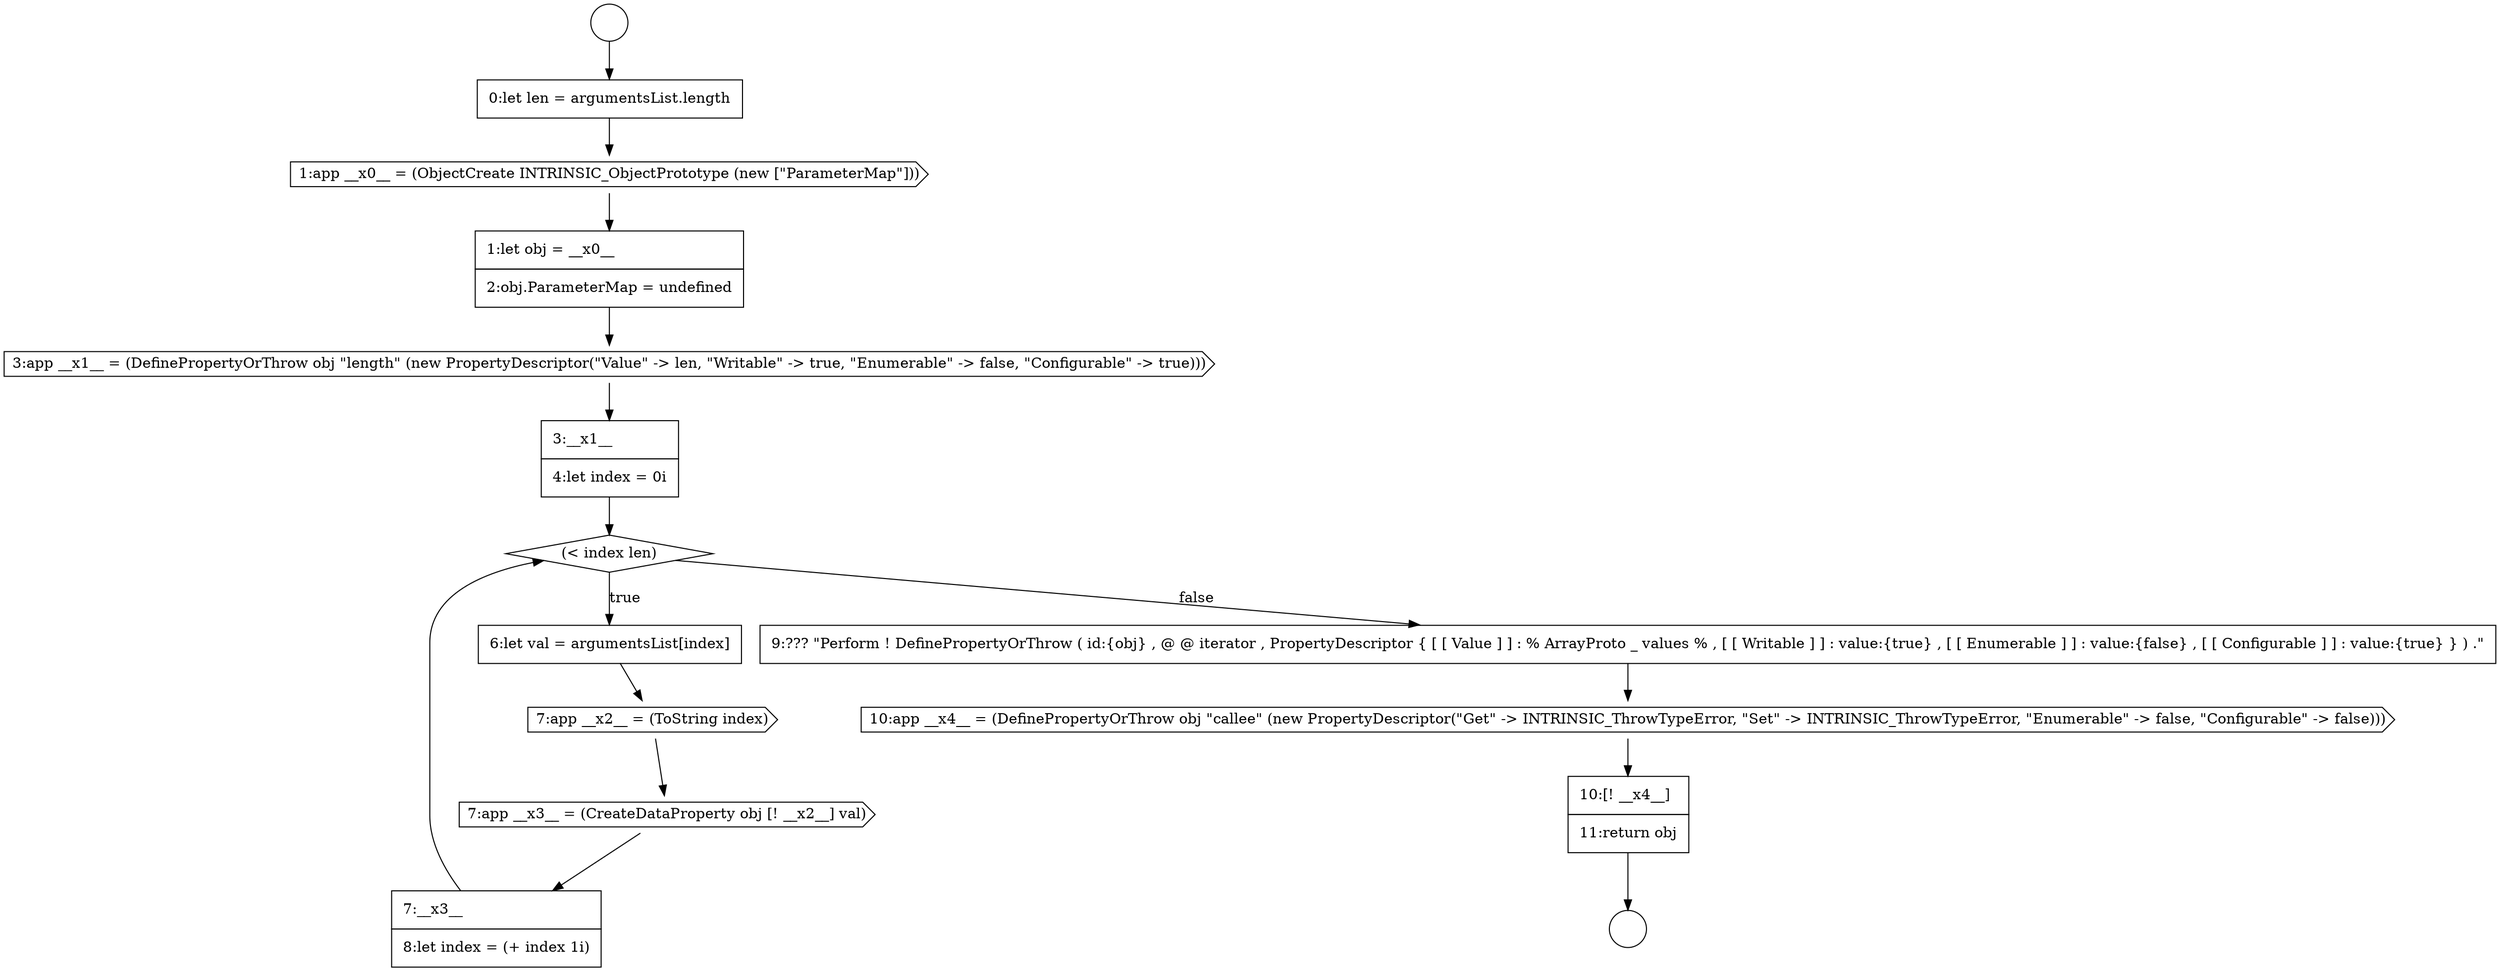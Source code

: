 digraph {
  node2363 [shape=none, margin=0, label=<<font color="black">
    <table border="0" cellborder="1" cellspacing="0" cellpadding="10">
      <tr><td align="left">1:let obj = __x0__</td></tr>
      <tr><td align="left">2:obj.ParameterMap = undefined</td></tr>
    </table>
  </font>> color="black" fillcolor="white" style=filled]
  node2360 [shape=circle label=" " color="black" fillcolor="white" style=filled]
  node2373 [shape=none, margin=0, label=<<font color="black">
    <table border="0" cellborder="1" cellspacing="0" cellpadding="10">
      <tr><td align="left">10:[! __x4__]</td></tr>
      <tr><td align="left">11:return obj</td></tr>
    </table>
  </font>> color="black" fillcolor="white" style=filled]
  node2364 [shape=cds, label=<<font color="black">3:app __x1__ = (DefinePropertyOrThrow obj &quot;length&quot; (new PropertyDescriptor(&quot;Value&quot; -&gt; len, &quot;Writable&quot; -&gt; true, &quot;Enumerable&quot; -&gt; false, &quot;Configurable&quot; -&gt; true)))</font>> color="black" fillcolor="white" style=filled]
  node2359 [shape=circle label=" " color="black" fillcolor="white" style=filled]
  node2370 [shape=none, margin=0, label=<<font color="black">
    <table border="0" cellborder="1" cellspacing="0" cellpadding="10">
      <tr><td align="left">7:__x3__</td></tr>
      <tr><td align="left">8:let index = (+ index 1i)</td></tr>
    </table>
  </font>> color="black" fillcolor="white" style=filled]
  node2368 [shape=cds, label=<<font color="black">7:app __x2__ = (ToString index)</font>> color="black" fillcolor="white" style=filled]
  node2361 [shape=none, margin=0, label=<<font color="black">
    <table border="0" cellborder="1" cellspacing="0" cellpadding="10">
      <tr><td align="left">0:let len = argumentsList.length</td></tr>
    </table>
  </font>> color="black" fillcolor="white" style=filled]
  node2362 [shape=cds, label=<<font color="black">1:app __x0__ = (ObjectCreate INTRINSIC_ObjectPrototype (new [&quot;ParameterMap&quot;]))</font>> color="black" fillcolor="white" style=filled]
  node2366 [shape=diamond, label=<<font color="black">(&lt; index len)</font>> color="black" fillcolor="white" style=filled]
  node2372 [shape=cds, label=<<font color="black">10:app __x4__ = (DefinePropertyOrThrow obj &quot;callee&quot; (new PropertyDescriptor(&quot;Get&quot; -&gt; INTRINSIC_ThrowTypeError, &quot;Set&quot; -&gt; INTRINSIC_ThrowTypeError, &quot;Enumerable&quot; -&gt; false, &quot;Configurable&quot; -&gt; false)))</font>> color="black" fillcolor="white" style=filled]
  node2367 [shape=none, margin=0, label=<<font color="black">
    <table border="0" cellborder="1" cellspacing="0" cellpadding="10">
      <tr><td align="left">6:let val = argumentsList[index]</td></tr>
    </table>
  </font>> color="black" fillcolor="white" style=filled]
  node2371 [shape=none, margin=0, label=<<font color="black">
    <table border="0" cellborder="1" cellspacing="0" cellpadding="10">
      <tr><td align="left">9:??? &quot;Perform ! DefinePropertyOrThrow ( id:{obj} , @ @ iterator , PropertyDescriptor { [ [ Value ] ] : % ArrayProto _ values % , [ [ Writable ] ] : value:{true} , [ [ Enumerable ] ] : value:{false} , [ [ Configurable ] ] : value:{true} } ) .&quot;</td></tr>
    </table>
  </font>> color="black" fillcolor="white" style=filled]
  node2365 [shape=none, margin=0, label=<<font color="black">
    <table border="0" cellborder="1" cellspacing="0" cellpadding="10">
      <tr><td align="left">3:__x1__</td></tr>
      <tr><td align="left">4:let index = 0i</td></tr>
    </table>
  </font>> color="black" fillcolor="white" style=filled]
  node2369 [shape=cds, label=<<font color="black">7:app __x3__ = (CreateDataProperty obj [! __x2__] val)</font>> color="black" fillcolor="white" style=filled]
  node2373 -> node2360 [ color="black"]
  node2359 -> node2361 [ color="black"]
  node2366 -> node2367 [label=<<font color="black">true</font>> color="black"]
  node2366 -> node2371 [label=<<font color="black">false</font>> color="black"]
  node2364 -> node2365 [ color="black"]
  node2361 -> node2362 [ color="black"]
  node2371 -> node2372 [ color="black"]
  node2369 -> node2370 [ color="black"]
  node2362 -> node2363 [ color="black"]
  node2372 -> node2373 [ color="black"]
  node2363 -> node2364 [ color="black"]
  node2367 -> node2368 [ color="black"]
  node2368 -> node2369 [ color="black"]
  node2370 -> node2366 [ color="black"]
  node2365 -> node2366 [ color="black"]
}
